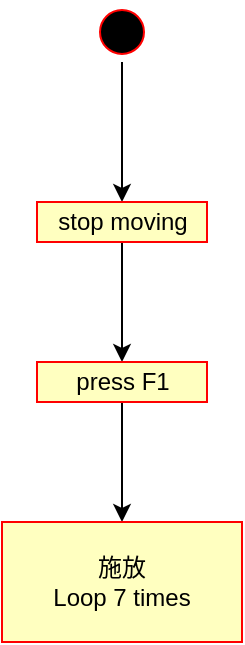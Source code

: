 <mxfile version="20.0.3" type="github">
  <diagram id="H9-QVIB4ShXuoiM-LzIO" name="Page-1">
    <mxGraphModel dx="1422" dy="762" grid="1" gridSize="10" guides="1" tooltips="1" connect="1" arrows="1" fold="1" page="1" pageScale="1" pageWidth="827" pageHeight="1169" math="0" shadow="0">
      <root>
        <mxCell id="0" />
        <mxCell id="1" parent="0" />
        <mxCell id="6aTukIGOlWaT6OcC9Asg-4" value="" style="edgeStyle=orthogonalEdgeStyle;rounded=0;orthogonalLoop=1;jettySize=auto;html=1;entryX=0.5;entryY=0;entryDx=0;entryDy=0;" edge="1" parent="1" source="6aTukIGOlWaT6OcC9Asg-1" target="6aTukIGOlWaT6OcC9Asg-5">
          <mxGeometry relative="1" as="geometry">
            <mxPoint x="255" y="145" as="targetPoint" />
          </mxGeometry>
        </mxCell>
        <mxCell id="6aTukIGOlWaT6OcC9Asg-1" value="" style="ellipse;html=1;shape=startState;fillColor=#000000;strokeColor=#ff0000;" vertex="1" parent="1">
          <mxGeometry x="240" y="50" width="30" height="30" as="geometry" />
        </mxCell>
        <mxCell id="6aTukIGOlWaT6OcC9Asg-9" value="" style="edgeStyle=orthogonalEdgeStyle;rounded=0;orthogonalLoop=1;jettySize=auto;html=1;" edge="1" parent="1" source="6aTukIGOlWaT6OcC9Asg-5" target="6aTukIGOlWaT6OcC9Asg-8">
          <mxGeometry relative="1" as="geometry" />
        </mxCell>
        <mxCell id="6aTukIGOlWaT6OcC9Asg-5" value="stop moving" style="rounded=0;whiteSpace=wrap;html=1;arcSize=40;fontColor=#000000;fillColor=#ffffc0;strokeColor=#ff0000;shadow=0;" vertex="1" parent="1">
          <mxGeometry x="212.5" y="150" width="85" height="20" as="geometry" />
        </mxCell>
        <mxCell id="6aTukIGOlWaT6OcC9Asg-11" value="" style="edgeStyle=orthogonalEdgeStyle;rounded=0;orthogonalLoop=1;jettySize=auto;html=1;" edge="1" parent="1" source="6aTukIGOlWaT6OcC9Asg-8" target="6aTukIGOlWaT6OcC9Asg-10">
          <mxGeometry relative="1" as="geometry" />
        </mxCell>
        <mxCell id="6aTukIGOlWaT6OcC9Asg-8" value="press F1" style="whiteSpace=wrap;html=1;fillColor=#ffffc0;strokeColor=#ff0000;fontColor=#000000;rounded=0;arcSize=40;shadow=0;" vertex="1" parent="1">
          <mxGeometry x="212.5" y="230" width="85" height="20" as="geometry" />
        </mxCell>
        <mxCell id="6aTukIGOlWaT6OcC9Asg-10" value="施放&lt;br&gt;Loop 7 times" style="whiteSpace=wrap;html=1;fillColor=#ffffc0;strokeColor=#ff0000;fontColor=#000000;rounded=0;arcSize=40;shadow=0;" vertex="1" parent="1">
          <mxGeometry x="195" y="310" width="120" height="60" as="geometry" />
        </mxCell>
      </root>
    </mxGraphModel>
  </diagram>
</mxfile>
